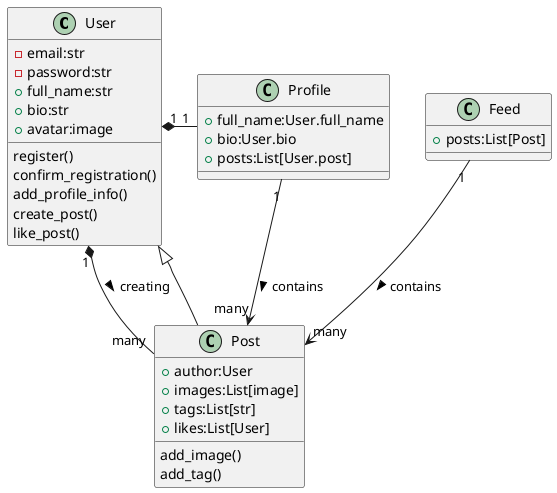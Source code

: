 @startuml


class User
class Post
class Profile
class Feed

class User {
    -email:str
    -password:str
    +full_name:str
    +bio:str
    +avatar:image
    register()
    confirm_registration()
    add_profile_info()
    create_post()
    like_post()
}

class Post {
    +author:User
    +images:List[image]
    +tags:List[str]
    +likes:List[User]
    add_image()
    add_tag()
}

class Profile {
    +full_name:User.full_name
    +bio:User.bio
    +posts:List[User.post]
}

class Feed {
    +posts:List[Post]
}

User "1" *- "many" Post : creating >
User "1" *- "1" Profile
Feed "1" --> "many" Post : contains >
Profile "1" --> "many" Post : contains >
Post --|> User



@enduml
